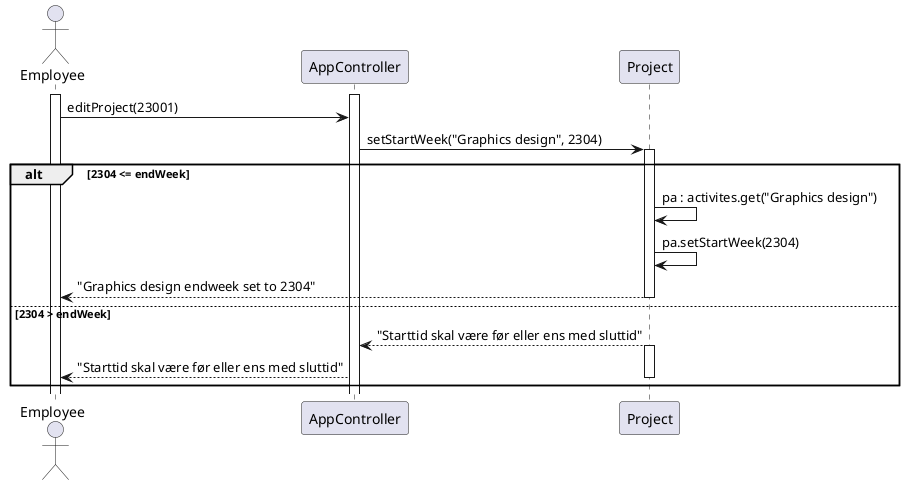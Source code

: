 @startuml createActivityNoPLCase3
actor "Employee" as emp
participant AppController as app
participant Project as p

activate emp

activate app
emp -> app : editProject(23001)
app -> p : setStartWeek("Graphics design", 2304)
activate p
alt 2304 <= endWeek
p -> p : pa : activites.get("Graphics design")
p -> p : pa.setStartWeek(2304)
p --> emp : "Graphics design endweek set to 2304"
else 2304 > endWeek
deactivate p
p --> app : "Starttid skal være før eller ens med sluttid"
activate p
app --> emp : "Starttid skal være før eller ens med sluttid"
deactivate p
end
@enduml